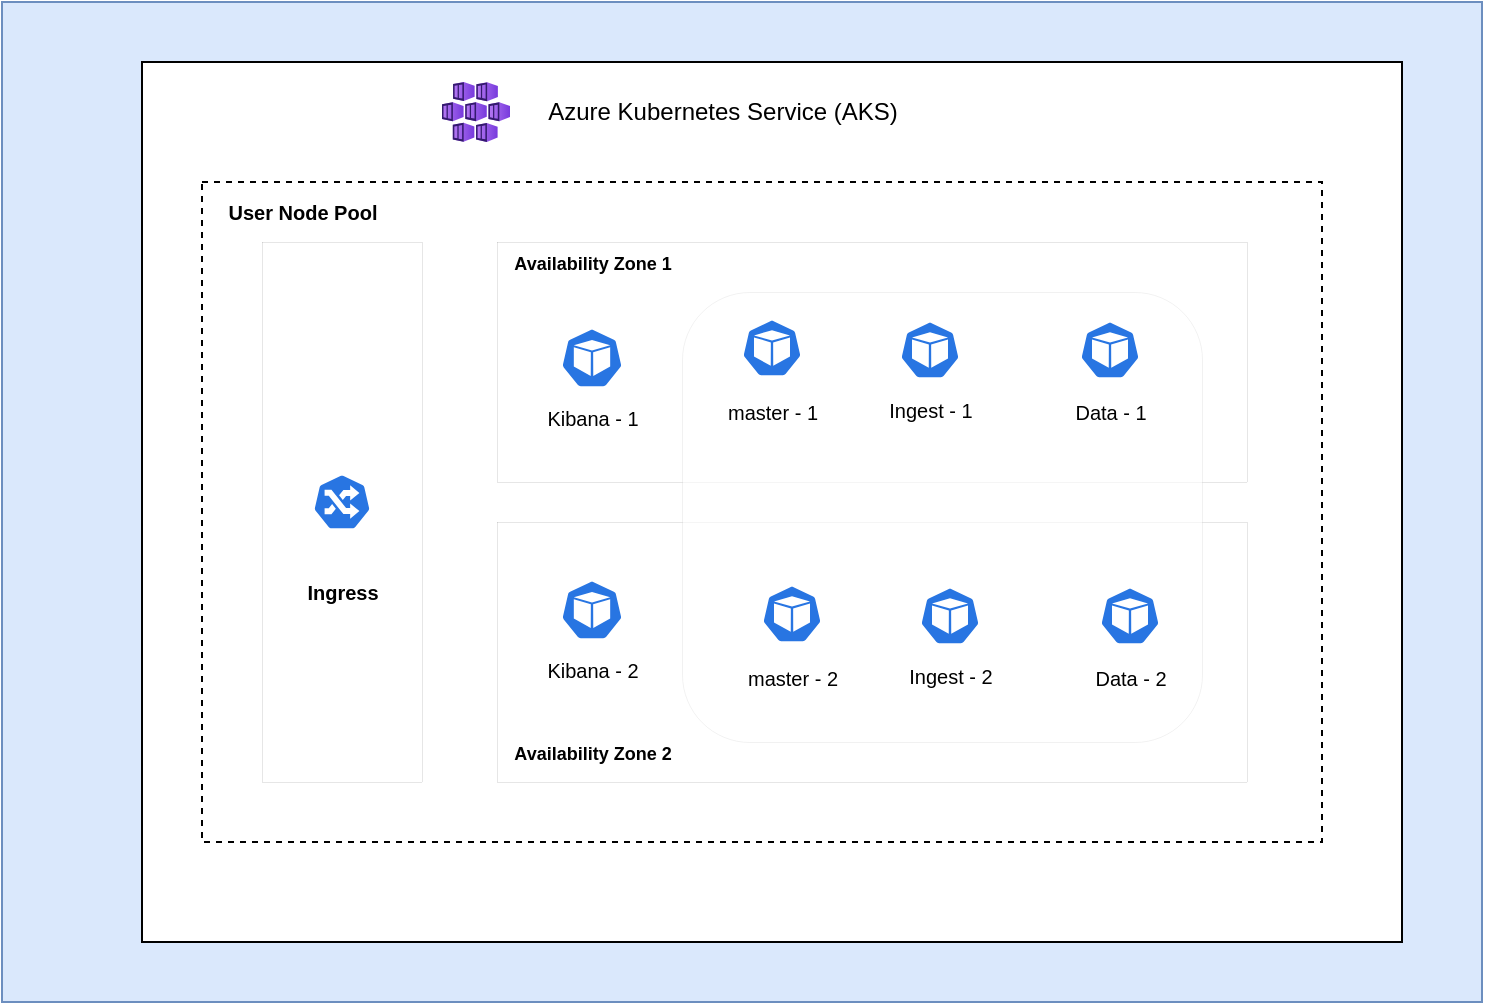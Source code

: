 <mxfile version="20.2.3" type="github">
  <diagram id="vE-s246k_aeRdo4_wEya" name="Page-1">
    <mxGraphModel dx="1046" dy="547" grid="1" gridSize="10" guides="1" tooltips="1" connect="1" arrows="1" fold="1" page="1" pageScale="1" pageWidth="850" pageHeight="1100" math="0" shadow="0">
      <root>
        <mxCell id="0" />
        <mxCell id="1" parent="0" />
        <mxCell id="m1RIJeh8Od90vUy7fvxv-1" value="" style="rounded=0;whiteSpace=wrap;html=1;fillColor=#dae8fc;strokeColor=#6c8ebf;" vertex="1" parent="1">
          <mxGeometry x="50" y="50" width="740" height="500" as="geometry" />
        </mxCell>
        <mxCell id="m1RIJeh8Od90vUy7fvxv-4" value="" style="rounded=0;whiteSpace=wrap;html=1;" vertex="1" parent="1">
          <mxGeometry x="120" y="80" width="630" height="440" as="geometry" />
        </mxCell>
        <mxCell id="m1RIJeh8Od90vUy7fvxv-7" value="" style="rounded=0;whiteSpace=wrap;html=1;dashed=1;" vertex="1" parent="1">
          <mxGeometry x="150" y="140" width="560" height="330" as="geometry" />
        </mxCell>
        <mxCell id="m1RIJeh8Od90vUy7fvxv-3" value="" style="rounded=0;whiteSpace=wrap;html=1;strokeWidth=0;" vertex="1" parent="1">
          <mxGeometry x="297.5" y="310" width="375" height="130" as="geometry" />
        </mxCell>
        <mxCell id="m1RIJeh8Od90vUy7fvxv-2" value="" style="rounded=0;whiteSpace=wrap;html=1;strokeWidth=0;" vertex="1" parent="1">
          <mxGeometry x="297.5" y="170" width="375" height="120" as="geometry" />
        </mxCell>
        <mxCell id="m1RIJeh8Od90vUy7fvxv-38" value="" style="rounded=1;whiteSpace=wrap;html=1;fontSize=10;strokeWidth=0;dashed=1;opacity=60;" vertex="1" parent="1">
          <mxGeometry x="390" y="195" width="260" height="225" as="geometry" />
        </mxCell>
        <mxCell id="m1RIJeh8Od90vUy7fvxv-5" value="" style="aspect=fixed;html=1;points=[];align=center;image;fontSize=12;image=img/lib/azure2/compute/Kubernetes_Services.svg;" vertex="1" parent="1">
          <mxGeometry x="270" y="90" width="34.01" height="30" as="geometry" />
        </mxCell>
        <mxCell id="m1RIJeh8Od90vUy7fvxv-6" value="Azure Kubernetes Service (AKS)" style="text;html=1;resizable=0;autosize=1;align=center;verticalAlign=middle;points=[];fillColor=none;strokeColor=none;rounded=0;" vertex="1" parent="1">
          <mxGeometry x="310" y="90" width="200" height="30" as="geometry" />
        </mxCell>
        <mxCell id="m1RIJeh8Od90vUy7fvxv-8" value="User Node Pool" style="text;html=1;resizable=0;autosize=1;align=center;verticalAlign=middle;points=[];fillColor=none;strokeColor=none;rounded=0;fontSize=10;fontStyle=1" vertex="1" parent="1">
          <mxGeometry x="150" y="140" width="100" height="30" as="geometry" />
        </mxCell>
        <mxCell id="m1RIJeh8Od90vUy7fvxv-9" value="&lt;font style=&quot;font-size: 9px;&quot;&gt;&lt;b&gt;Availability Zone 1&lt;/b&gt;&lt;/font&gt;" style="text;html=1;resizable=0;autosize=1;align=center;verticalAlign=middle;points=[];fillColor=none;strokeColor=none;rounded=0;" vertex="1" parent="1">
          <mxGeometry x="295" y="165" width="100" height="30" as="geometry" />
        </mxCell>
        <mxCell id="m1RIJeh8Od90vUy7fvxv-11" value="&lt;font style=&quot;font-size: 9px;&quot;&gt;&lt;b&gt;Availability Zone 2&lt;/b&gt;&lt;/font&gt;" style="text;html=1;resizable=0;autosize=1;align=center;verticalAlign=middle;points=[];fillColor=none;strokeColor=none;rounded=0;" vertex="1" parent="1">
          <mxGeometry x="295" y="410" width="100" height="30" as="geometry" />
        </mxCell>
        <mxCell id="m1RIJeh8Od90vUy7fvxv-14" value="" style="rounded=0;whiteSpace=wrap;html=1;fontSize=10;strokeWidth=0;" vertex="1" parent="1">
          <mxGeometry x="180" y="170" width="80" height="270" as="geometry" />
        </mxCell>
        <mxCell id="m1RIJeh8Od90vUy7fvxv-13" value="" style="sketch=0;html=1;dashed=0;whitespace=wrap;fillColor=#2875E2;strokeColor=#ffffff;points=[[0.005,0.63,0],[0.1,0.2,0],[0.9,0.2,0],[0.5,0,0],[0.995,0.63,0],[0.72,0.99,0],[0.5,1,0],[0.28,0.99,0]];shape=mxgraph.kubernetes.icon;prIcon=ing;fontSize=10;" vertex="1" parent="1">
          <mxGeometry x="205" y="286" width="30" height="28" as="geometry" />
        </mxCell>
        <mxCell id="m1RIJeh8Od90vUy7fvxv-15" value="Ingress" style="text;html=1;resizable=0;autosize=1;align=center;verticalAlign=middle;points=[];fillColor=none;strokeColor=none;rounded=0;fontSize=10;fontStyle=1" vertex="1" parent="1">
          <mxGeometry x="190" y="330" width="60" height="30" as="geometry" />
        </mxCell>
        <mxCell id="m1RIJeh8Od90vUy7fvxv-16" value="" style="sketch=0;html=1;dashed=0;whitespace=wrap;fillColor=#2875E2;strokeColor=#ffffff;points=[[0.005,0.63,0],[0.1,0.2,0],[0.9,0.2,0],[0.5,0,0],[0.995,0.63,0],[0.72,0.99,0],[0.5,1,0],[0.28,0.99,0]];shape=mxgraph.kubernetes.icon;prIcon=pod;fontSize=10;direction=south;rotation=-90;" vertex="1" parent="1">
          <mxGeometry x="329" y="213" width="32" height="30" as="geometry" />
        </mxCell>
        <mxCell id="m1RIJeh8Od90vUy7fvxv-25" value="Kibana - 1" style="text;html=1;resizable=0;autosize=1;align=center;verticalAlign=middle;points=[];fillColor=none;strokeColor=none;rounded=0;fontSize=10;" vertex="1" parent="1">
          <mxGeometry x="310" y="243" width="70" height="30" as="geometry" />
        </mxCell>
        <mxCell id="m1RIJeh8Od90vUy7fvxv-30" value="" style="group" vertex="1" connectable="0" parent="1">
          <mxGeometry x="400" y="207" width="234" height="63" as="geometry" />
        </mxCell>
        <mxCell id="m1RIJeh8Od90vUy7fvxv-23" value="" style="sketch=0;html=1;dashed=0;whitespace=wrap;fillColor=#2875E2;strokeColor=#ffffff;points=[[0.005,0.63,0],[0.1,0.2,0],[0.9,0.2,0],[0.5,0,0],[0.995,0.63,0],[0.72,0.99,0],[0.5,1,0],[0.28,0.99,0]];shape=mxgraph.kubernetes.icon;prIcon=pod;fontSize=10;" vertex="1" parent="m1RIJeh8Od90vUy7fvxv-30">
          <mxGeometry x="99" y="1" width="30" height="32" as="geometry" />
        </mxCell>
        <mxCell id="m1RIJeh8Od90vUy7fvxv-24" value="" style="sketch=0;html=1;dashed=0;whitespace=wrap;fillColor=#2875E2;strokeColor=#ffffff;points=[[0.005,0.63,0],[0.1,0.2,0],[0.9,0.2,0],[0.5,0,0],[0.995,0.63,0],[0.72,0.99,0],[0.5,1,0],[0.28,0.99,0]];shape=mxgraph.kubernetes.icon;prIcon=pod;fontSize=10;" vertex="1" parent="m1RIJeh8Od90vUy7fvxv-30">
          <mxGeometry x="189" y="1" width="30" height="32" as="geometry" />
        </mxCell>
        <mxCell id="m1RIJeh8Od90vUy7fvxv-26" value="master - 1" style="text;html=1;resizable=0;autosize=1;align=center;verticalAlign=middle;points=[];fillColor=none;strokeColor=none;rounded=0;fontSize=10;" vertex="1" parent="m1RIJeh8Od90vUy7fvxv-30">
          <mxGeometry y="33" width="70" height="30" as="geometry" />
        </mxCell>
        <mxCell id="m1RIJeh8Od90vUy7fvxv-27" value="Ingest - 1" style="text;html=1;resizable=0;autosize=1;align=center;verticalAlign=middle;points=[];fillColor=none;strokeColor=none;rounded=0;fontSize=10;" vertex="1" parent="m1RIJeh8Od90vUy7fvxv-30">
          <mxGeometry x="79" y="32" width="70" height="30" as="geometry" />
        </mxCell>
        <mxCell id="m1RIJeh8Od90vUy7fvxv-29" value="Data - 1" style="text;html=1;resizable=0;autosize=1;align=center;verticalAlign=middle;points=[];fillColor=none;strokeColor=none;rounded=0;fontSize=10;" vertex="1" parent="m1RIJeh8Od90vUy7fvxv-30">
          <mxGeometry x="174" y="33" width="60" height="30" as="geometry" />
        </mxCell>
        <mxCell id="m1RIJeh8Od90vUy7fvxv-19" value="" style="sketch=0;html=1;dashed=0;whitespace=wrap;fillColor=#2875E2;strokeColor=#ffffff;points=[[0.005,0.63,0],[0.1,0.2,0],[0.9,0.2,0],[0.5,0,0],[0.995,0.63,0],[0.72,0.99,0],[0.5,1,0],[0.28,0.99,0]];shape=mxgraph.kubernetes.icon;prIcon=pod;fontSize=10;" vertex="1" parent="m1RIJeh8Od90vUy7fvxv-30">
          <mxGeometry x="20" width="30" height="32" as="geometry" />
        </mxCell>
        <mxCell id="m1RIJeh8Od90vUy7fvxv-31" value="" style="group" vertex="1" connectable="0" parent="1">
          <mxGeometry x="410" y="340" width="234" height="63" as="geometry" />
        </mxCell>
        <mxCell id="m1RIJeh8Od90vUy7fvxv-32" value="" style="sketch=0;html=1;dashed=0;whitespace=wrap;fillColor=#2875E2;strokeColor=#ffffff;points=[[0.005,0.63,0],[0.1,0.2,0],[0.9,0.2,0],[0.5,0,0],[0.995,0.63,0],[0.72,0.99,0],[0.5,1,0],[0.28,0.99,0]];shape=mxgraph.kubernetes.icon;prIcon=pod;fontSize=10;" vertex="1" parent="m1RIJeh8Od90vUy7fvxv-31">
          <mxGeometry x="20" width="30" height="32" as="geometry" />
        </mxCell>
        <mxCell id="m1RIJeh8Od90vUy7fvxv-33" value="" style="sketch=0;html=1;dashed=0;whitespace=wrap;fillColor=#2875E2;strokeColor=#ffffff;points=[[0.005,0.63,0],[0.1,0.2,0],[0.9,0.2,0],[0.5,0,0],[0.995,0.63,0],[0.72,0.99,0],[0.5,1,0],[0.28,0.99,0]];shape=mxgraph.kubernetes.icon;prIcon=pod;fontSize=10;" vertex="1" parent="m1RIJeh8Od90vUy7fvxv-31">
          <mxGeometry x="99" y="1" width="30" height="32" as="geometry" />
        </mxCell>
        <mxCell id="m1RIJeh8Od90vUy7fvxv-34" value="" style="sketch=0;html=1;dashed=0;whitespace=wrap;fillColor=#2875E2;strokeColor=#ffffff;points=[[0.005,0.63,0],[0.1,0.2,0],[0.9,0.2,0],[0.5,0,0],[0.995,0.63,0],[0.72,0.99,0],[0.5,1,0],[0.28,0.99,0]];shape=mxgraph.kubernetes.icon;prIcon=pod;fontSize=10;" vertex="1" parent="m1RIJeh8Od90vUy7fvxv-31">
          <mxGeometry x="189" y="1" width="30" height="32" as="geometry" />
        </mxCell>
        <mxCell id="m1RIJeh8Od90vUy7fvxv-35" value="master - 2" style="text;html=1;resizable=0;autosize=1;align=center;verticalAlign=middle;points=[];fillColor=none;strokeColor=none;rounded=0;fontSize=10;" vertex="1" parent="m1RIJeh8Od90vUy7fvxv-31">
          <mxGeometry y="33" width="70" height="30" as="geometry" />
        </mxCell>
        <mxCell id="m1RIJeh8Od90vUy7fvxv-36" value="Ingest - 2" style="text;html=1;resizable=0;autosize=1;align=center;verticalAlign=middle;points=[];fillColor=none;strokeColor=none;rounded=0;fontSize=10;" vertex="1" parent="m1RIJeh8Od90vUy7fvxv-31">
          <mxGeometry x="79" y="32" width="70" height="30" as="geometry" />
        </mxCell>
        <mxCell id="m1RIJeh8Od90vUy7fvxv-37" value="Data - 2" style="text;html=1;resizable=0;autosize=1;align=center;verticalAlign=middle;points=[];fillColor=none;strokeColor=none;rounded=0;fontSize=10;" vertex="1" parent="m1RIJeh8Od90vUy7fvxv-31">
          <mxGeometry x="174" y="33" width="60" height="30" as="geometry" />
        </mxCell>
        <mxCell id="m1RIJeh8Od90vUy7fvxv-39" value="" style="sketch=0;html=1;dashed=0;whitespace=wrap;fillColor=#2875E2;strokeColor=#ffffff;points=[[0.005,0.63,0],[0.1,0.2,0],[0.9,0.2,0],[0.5,0,0],[0.995,0.63,0],[0.72,0.99,0],[0.5,1,0],[0.28,0.99,0]];shape=mxgraph.kubernetes.icon;prIcon=pod;fontSize=10;direction=south;rotation=-90;" vertex="1" parent="1">
          <mxGeometry x="329" y="339" width="32" height="30" as="geometry" />
        </mxCell>
        <mxCell id="m1RIJeh8Od90vUy7fvxv-40" value="Kibana - 2" style="text;html=1;resizable=0;autosize=1;align=center;verticalAlign=middle;points=[];fillColor=none;strokeColor=none;rounded=0;fontSize=10;" vertex="1" parent="1">
          <mxGeometry x="310" y="369" width="70" height="30" as="geometry" />
        </mxCell>
      </root>
    </mxGraphModel>
  </diagram>
</mxfile>
